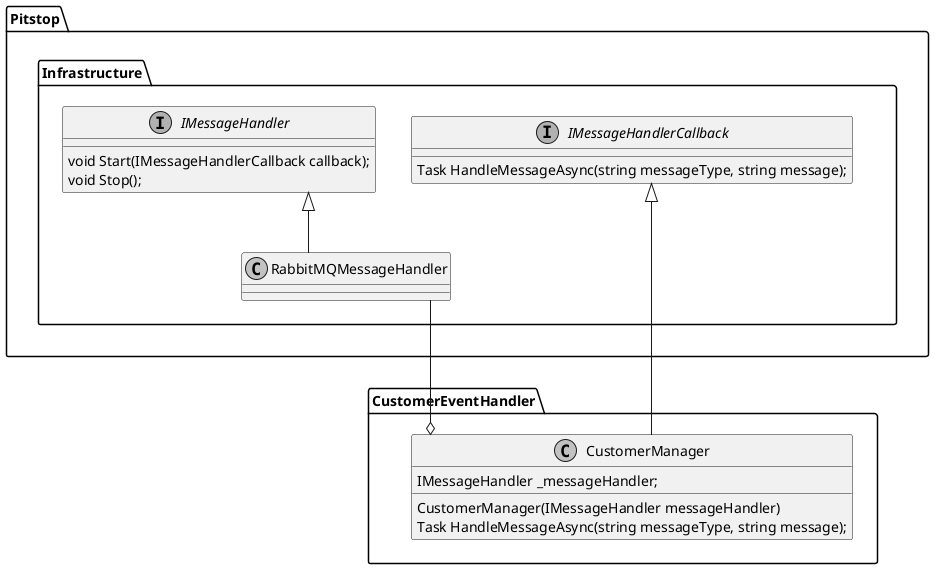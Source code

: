 @startuml

skinparam monochrome true
skinparam linetype ortho

package Pitstop.Infrastructure {
    interface IMessageHandlerCallback {
        Task HandleMessageAsync(string messageType, string message);
    }

    interface IMessageHandler {
        void Start(IMessageHandlerCallback callback);
        void Stop();
    }

    class RabbitMQMessageHandler {
    }
}

package CustomerEventHandler {
    class CustomerManager {
        IMessageHandler _messageHandler;
        CustomerManager(IMessageHandler messageHandler)
        Task HandleMessageAsync(string messageType, string message);
    }
}

Pitstop.Infrastructure -[hidden]--> CustomerEventHandler

IMessageHandlerCallback <|-- CustomerManager 
RabbitMQMessageHandler --o CustomerManager 
IMessageHandler <|-- RabbitMQMessageHandler

@enduml